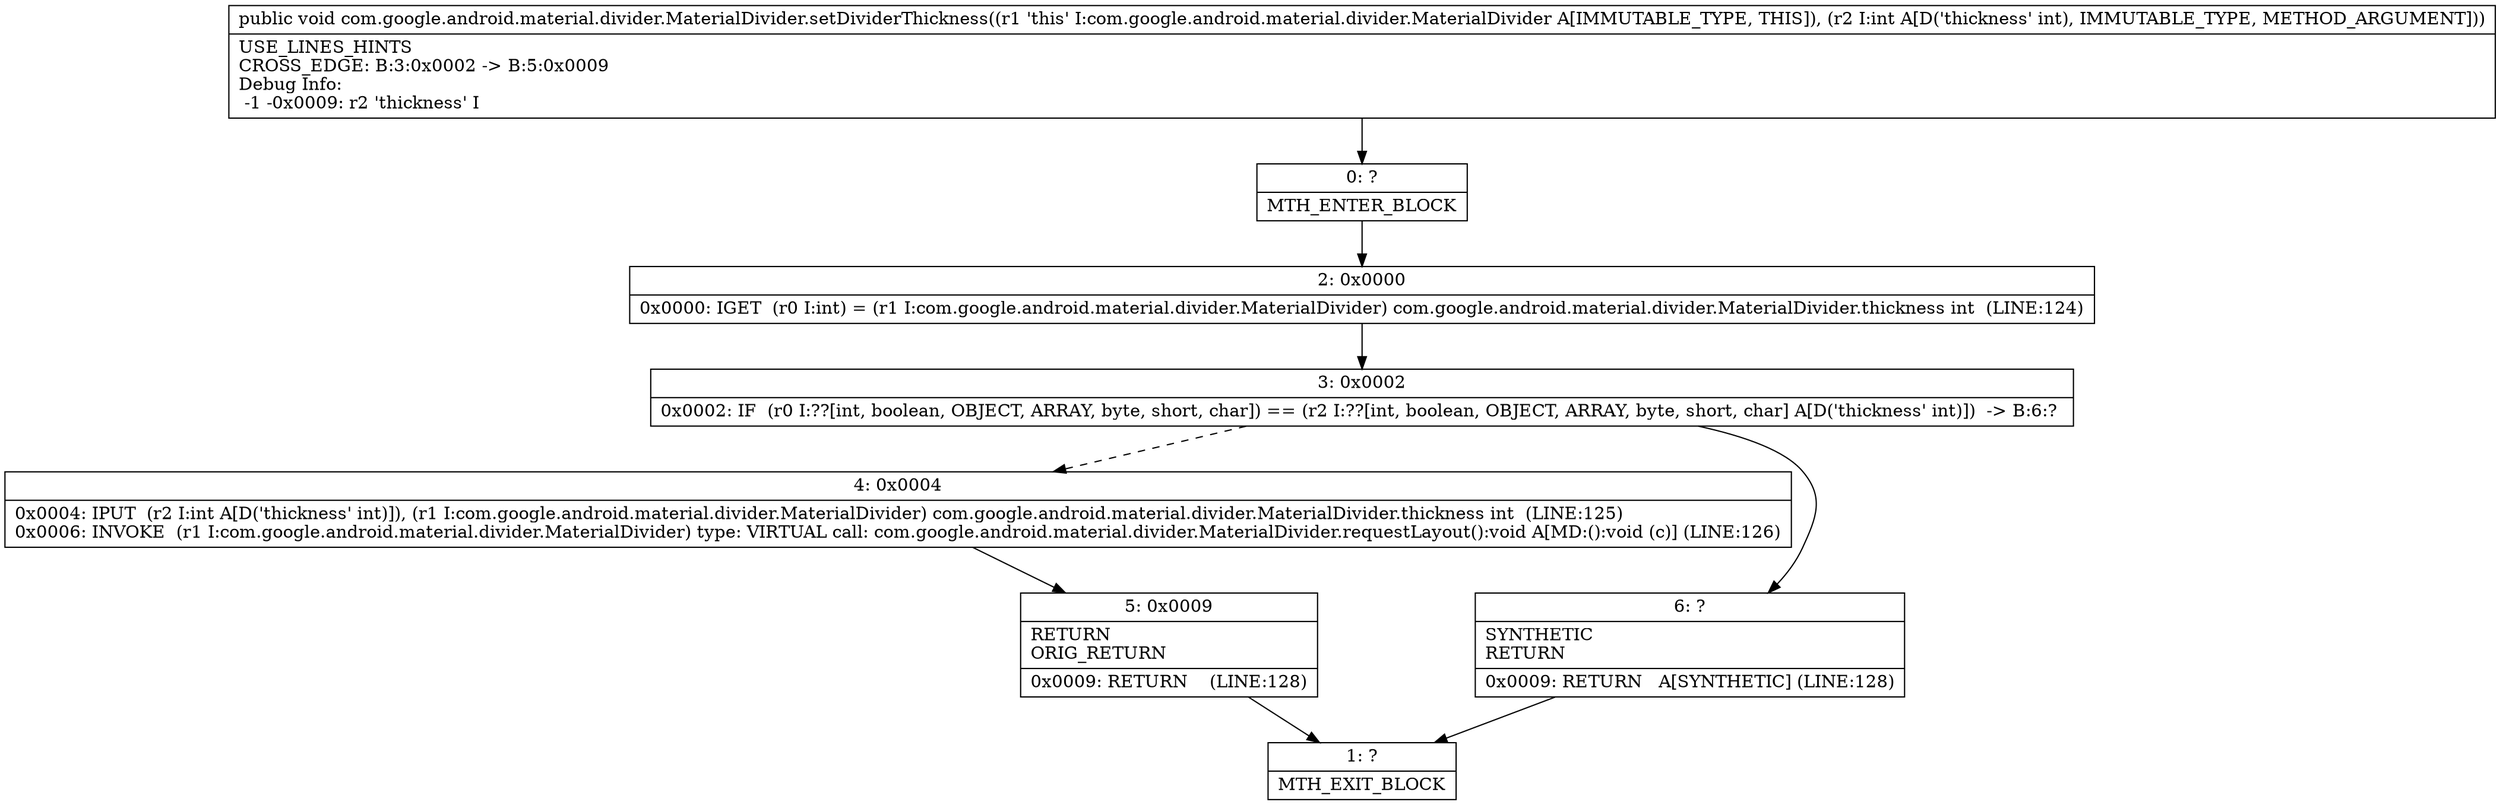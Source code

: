 digraph "CFG forcom.google.android.material.divider.MaterialDivider.setDividerThickness(I)V" {
Node_0 [shape=record,label="{0\:\ ?|MTH_ENTER_BLOCK\l}"];
Node_2 [shape=record,label="{2\:\ 0x0000|0x0000: IGET  (r0 I:int) = (r1 I:com.google.android.material.divider.MaterialDivider) com.google.android.material.divider.MaterialDivider.thickness int  (LINE:124)\l}"];
Node_3 [shape=record,label="{3\:\ 0x0002|0x0002: IF  (r0 I:??[int, boolean, OBJECT, ARRAY, byte, short, char]) == (r2 I:??[int, boolean, OBJECT, ARRAY, byte, short, char] A[D('thickness' int)])  \-\> B:6:? \l}"];
Node_4 [shape=record,label="{4\:\ 0x0004|0x0004: IPUT  (r2 I:int A[D('thickness' int)]), (r1 I:com.google.android.material.divider.MaterialDivider) com.google.android.material.divider.MaterialDivider.thickness int  (LINE:125)\l0x0006: INVOKE  (r1 I:com.google.android.material.divider.MaterialDivider) type: VIRTUAL call: com.google.android.material.divider.MaterialDivider.requestLayout():void A[MD:():void (c)] (LINE:126)\l}"];
Node_5 [shape=record,label="{5\:\ 0x0009|RETURN\lORIG_RETURN\l|0x0009: RETURN    (LINE:128)\l}"];
Node_1 [shape=record,label="{1\:\ ?|MTH_EXIT_BLOCK\l}"];
Node_6 [shape=record,label="{6\:\ ?|SYNTHETIC\lRETURN\l|0x0009: RETURN   A[SYNTHETIC] (LINE:128)\l}"];
MethodNode[shape=record,label="{public void com.google.android.material.divider.MaterialDivider.setDividerThickness((r1 'this' I:com.google.android.material.divider.MaterialDivider A[IMMUTABLE_TYPE, THIS]), (r2 I:int A[D('thickness' int), IMMUTABLE_TYPE, METHOD_ARGUMENT]))  | USE_LINES_HINTS\lCROSS_EDGE: B:3:0x0002 \-\> B:5:0x0009\lDebug Info:\l  \-1 \-0x0009: r2 'thickness' I\l}"];
MethodNode -> Node_0;Node_0 -> Node_2;
Node_2 -> Node_3;
Node_3 -> Node_4[style=dashed];
Node_3 -> Node_6;
Node_4 -> Node_5;
Node_5 -> Node_1;
Node_6 -> Node_1;
}

